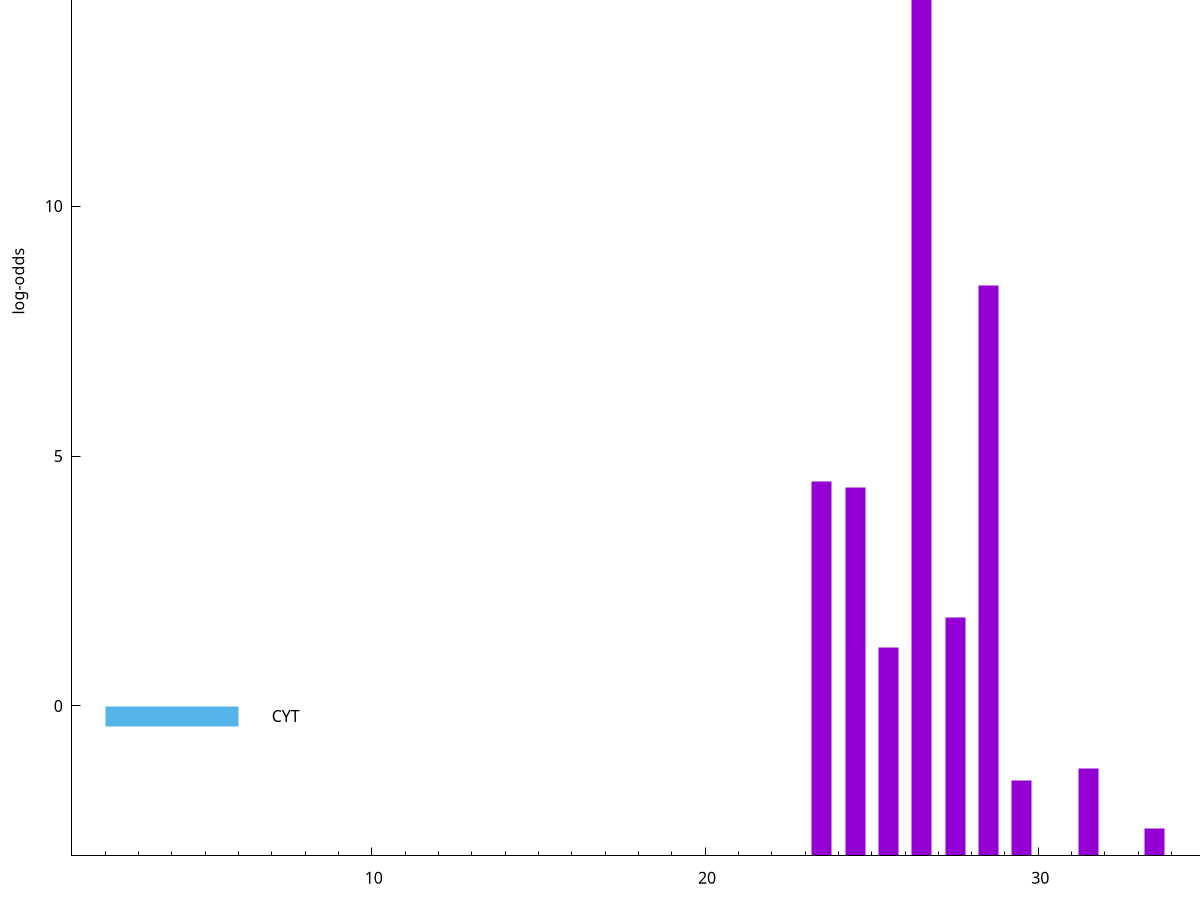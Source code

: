 set title "LipoP predictions for SRR4017849.gff"
set size 2., 1.4
set xrange [1:70] 
set mxtics 10
set yrange [-3:20]
set y2range [0:23]
set ylabel "log-odds"
set term postscript eps color solid "Helvetica" 30
set output "SRR4017849.gff108.eps"
set arrow from 2,14.3444 to 6,14.3444 nohead lt 1 lw 20
set label "SpI" at 7,14.3444
set arrow from 2,-0.200913 to 6,-0.200913 nohead lt 3 lw 20
set label "CYT" at 7,-0.200913
set arrow from 2,14.3444 to 6,14.3444 nohead lt 1 lw 20
set label "SpI" at 7,14.3444
# NOTE: The scores below are the log-odds scores with the threshold
# NOTE: subtracted (a hack to make gnuplot make the histogram all
# NOTE: look nice).
plot "-" axes x1y2 title "" with impulses lt 1 lw 20
26.500000 17.316900
28.500000 11.419940
23.500000 7.482000
24.500000 7.368110
27.500000 4.764320
25.500000 4.172770
31.500000 1.747100
29.500000 1.505300
33.500000 0.542330
e
exit
